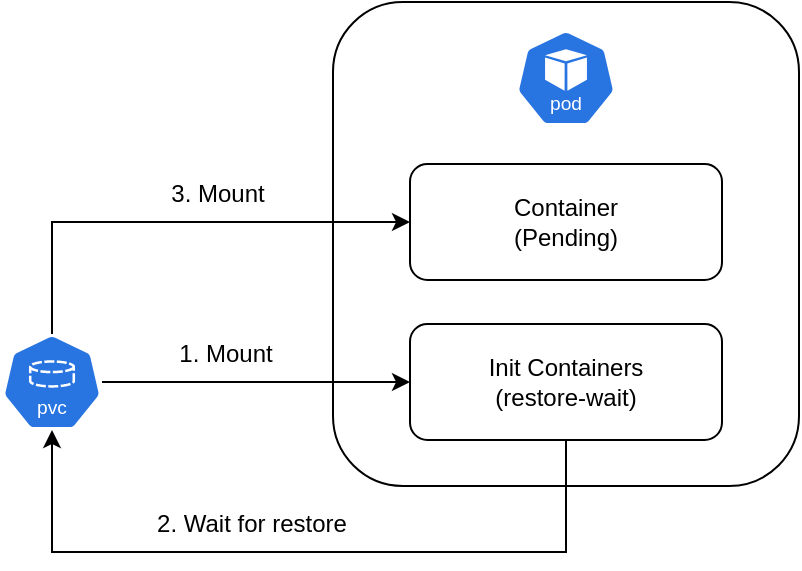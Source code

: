 <mxfile version="25.0.1">
  <diagram name="第 1 页" id="fdFBz_obi3BGhCadKZ4n">
    <mxGraphModel dx="2074" dy="1197" grid="0" gridSize="10" guides="1" tooltips="1" connect="1" arrows="1" fold="1" page="1" pageScale="1" pageWidth="1169" pageHeight="827" math="0" shadow="0">
      <root>
        <mxCell id="0" />
        <mxCell id="1" parent="0" />
        <mxCell id="fSaFQ8DJHG5MJb827Ert-1" value="" style="rounded=1;whiteSpace=wrap;html=1;fillColor=none;" vertex="1" parent="1">
          <mxGeometry x="612.5" y="197" width="233" height="242" as="geometry" />
        </mxCell>
        <mxCell id="fSaFQ8DJHG5MJb827Ert-2" value="Container&lt;br&gt;(Pending)" style="rounded=1;whiteSpace=wrap;html=1;fillColor=none;" vertex="1" parent="1">
          <mxGeometry x="651" y="278" width="156" height="58" as="geometry" />
        </mxCell>
        <mxCell id="fSaFQ8DJHG5MJb827Ert-3" value="Init Containers&lt;br&gt;(restore-wait)" style="rounded=1;whiteSpace=wrap;html=1;fillColor=none;" vertex="1" parent="1">
          <mxGeometry x="651" y="358" width="156" height="58" as="geometry" />
        </mxCell>
        <mxCell id="fSaFQ8DJHG5MJb827Ert-10" style="edgeStyle=orthogonalEdgeStyle;rounded=0;orthogonalLoop=1;jettySize=auto;html=1;" edge="1" parent="1" source="fSaFQ8DJHG5MJb827Ert-7" target="fSaFQ8DJHG5MJb827Ert-3">
          <mxGeometry relative="1" as="geometry" />
        </mxCell>
        <mxCell id="fSaFQ8DJHG5MJb827Ert-15" style="edgeStyle=orthogonalEdgeStyle;rounded=0;orthogonalLoop=1;jettySize=auto;html=1;entryX=0;entryY=0.5;entryDx=0;entryDy=0;exitX=0.5;exitY=0;exitDx=0;exitDy=0;exitPerimeter=0;" edge="1" parent="1" source="fSaFQ8DJHG5MJb827Ert-7" target="fSaFQ8DJHG5MJb827Ert-2">
          <mxGeometry relative="1" as="geometry" />
        </mxCell>
        <mxCell id="fSaFQ8DJHG5MJb827Ert-7" value="" style="aspect=fixed;sketch=0;html=1;dashed=0;whitespace=wrap;verticalLabelPosition=bottom;verticalAlign=top;fillColor=#2875E2;strokeColor=#ffffff;points=[[0.005,0.63,0],[0.1,0.2,0],[0.9,0.2,0],[0.5,0,0],[0.995,0.63,0],[0.72,0.99,0],[0.5,1,0],[0.28,0.99,0]];shape=mxgraph.kubernetes.icon2;kubernetesLabel=1;prIcon=pvc" vertex="1" parent="1">
          <mxGeometry x="447" y="363" width="50" height="48" as="geometry" />
        </mxCell>
        <mxCell id="fSaFQ8DJHG5MJb827Ert-8" value="" style="aspect=fixed;sketch=0;html=1;dashed=0;whitespace=wrap;verticalLabelPosition=bottom;verticalAlign=top;fillColor=#2875E2;strokeColor=#ffffff;points=[[0.005,0.63,0],[0.1,0.2,0],[0.9,0.2,0],[0.5,0,0],[0.995,0.63,0],[0.72,0.99,0],[0.5,1,0],[0.28,0.99,0]];shape=mxgraph.kubernetes.icon2;kubernetesLabel=1;prIcon=pod" vertex="1" parent="1">
          <mxGeometry x="704" y="211" width="50" height="48" as="geometry" />
        </mxCell>
        <mxCell id="fSaFQ8DJHG5MJb827Ert-11" value="1. Mount" style="text;html=1;align=center;verticalAlign=middle;whiteSpace=wrap;rounded=0;" vertex="1" parent="1">
          <mxGeometry x="529" y="358" width="60" height="30" as="geometry" />
        </mxCell>
        <mxCell id="fSaFQ8DJHG5MJb827Ert-12" style="edgeStyle=orthogonalEdgeStyle;rounded=0;orthogonalLoop=1;jettySize=auto;html=1;entryX=0.5;entryY=1;entryDx=0;entryDy=0;entryPerimeter=0;exitX=0.5;exitY=1;exitDx=0;exitDy=0;" edge="1" parent="1" source="fSaFQ8DJHG5MJb827Ert-3" target="fSaFQ8DJHG5MJb827Ert-7">
          <mxGeometry relative="1" as="geometry">
            <Array as="points">
              <mxPoint x="729" y="472" />
              <mxPoint x="472" y="472" />
            </Array>
          </mxGeometry>
        </mxCell>
        <mxCell id="fSaFQ8DJHG5MJb827Ert-13" value="2. Wait for restore" style="text;html=1;align=center;verticalAlign=middle;whiteSpace=wrap;rounded=0;" vertex="1" parent="1">
          <mxGeometry x="516" y="443" width="112" height="30" as="geometry" />
        </mxCell>
        <mxCell id="fSaFQ8DJHG5MJb827Ert-16" value="3. Mount" style="text;html=1;align=center;verticalAlign=middle;whiteSpace=wrap;rounded=0;" vertex="1" parent="1">
          <mxGeometry x="525" y="278" width="60" height="30" as="geometry" />
        </mxCell>
      </root>
    </mxGraphModel>
  </diagram>
</mxfile>
